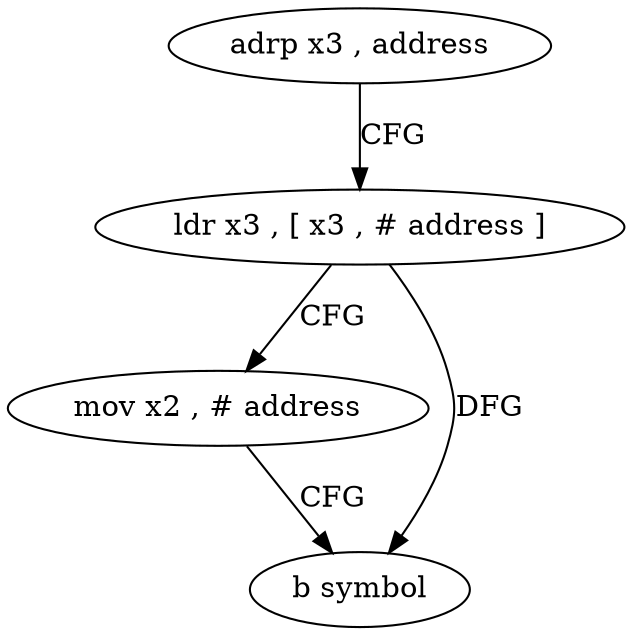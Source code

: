digraph "func" {
"4227872" [label = "adrp x3 , address" ]
"4227876" [label = "ldr x3 , [ x3 , # address ]" ]
"4227880" [label = "mov x2 , # address" ]
"4227884" [label = "b symbol" ]
"4227872" -> "4227876" [ label = "CFG" ]
"4227876" -> "4227880" [ label = "CFG" ]
"4227876" -> "4227884" [ label = "DFG" ]
"4227880" -> "4227884" [ label = "CFG" ]
}
